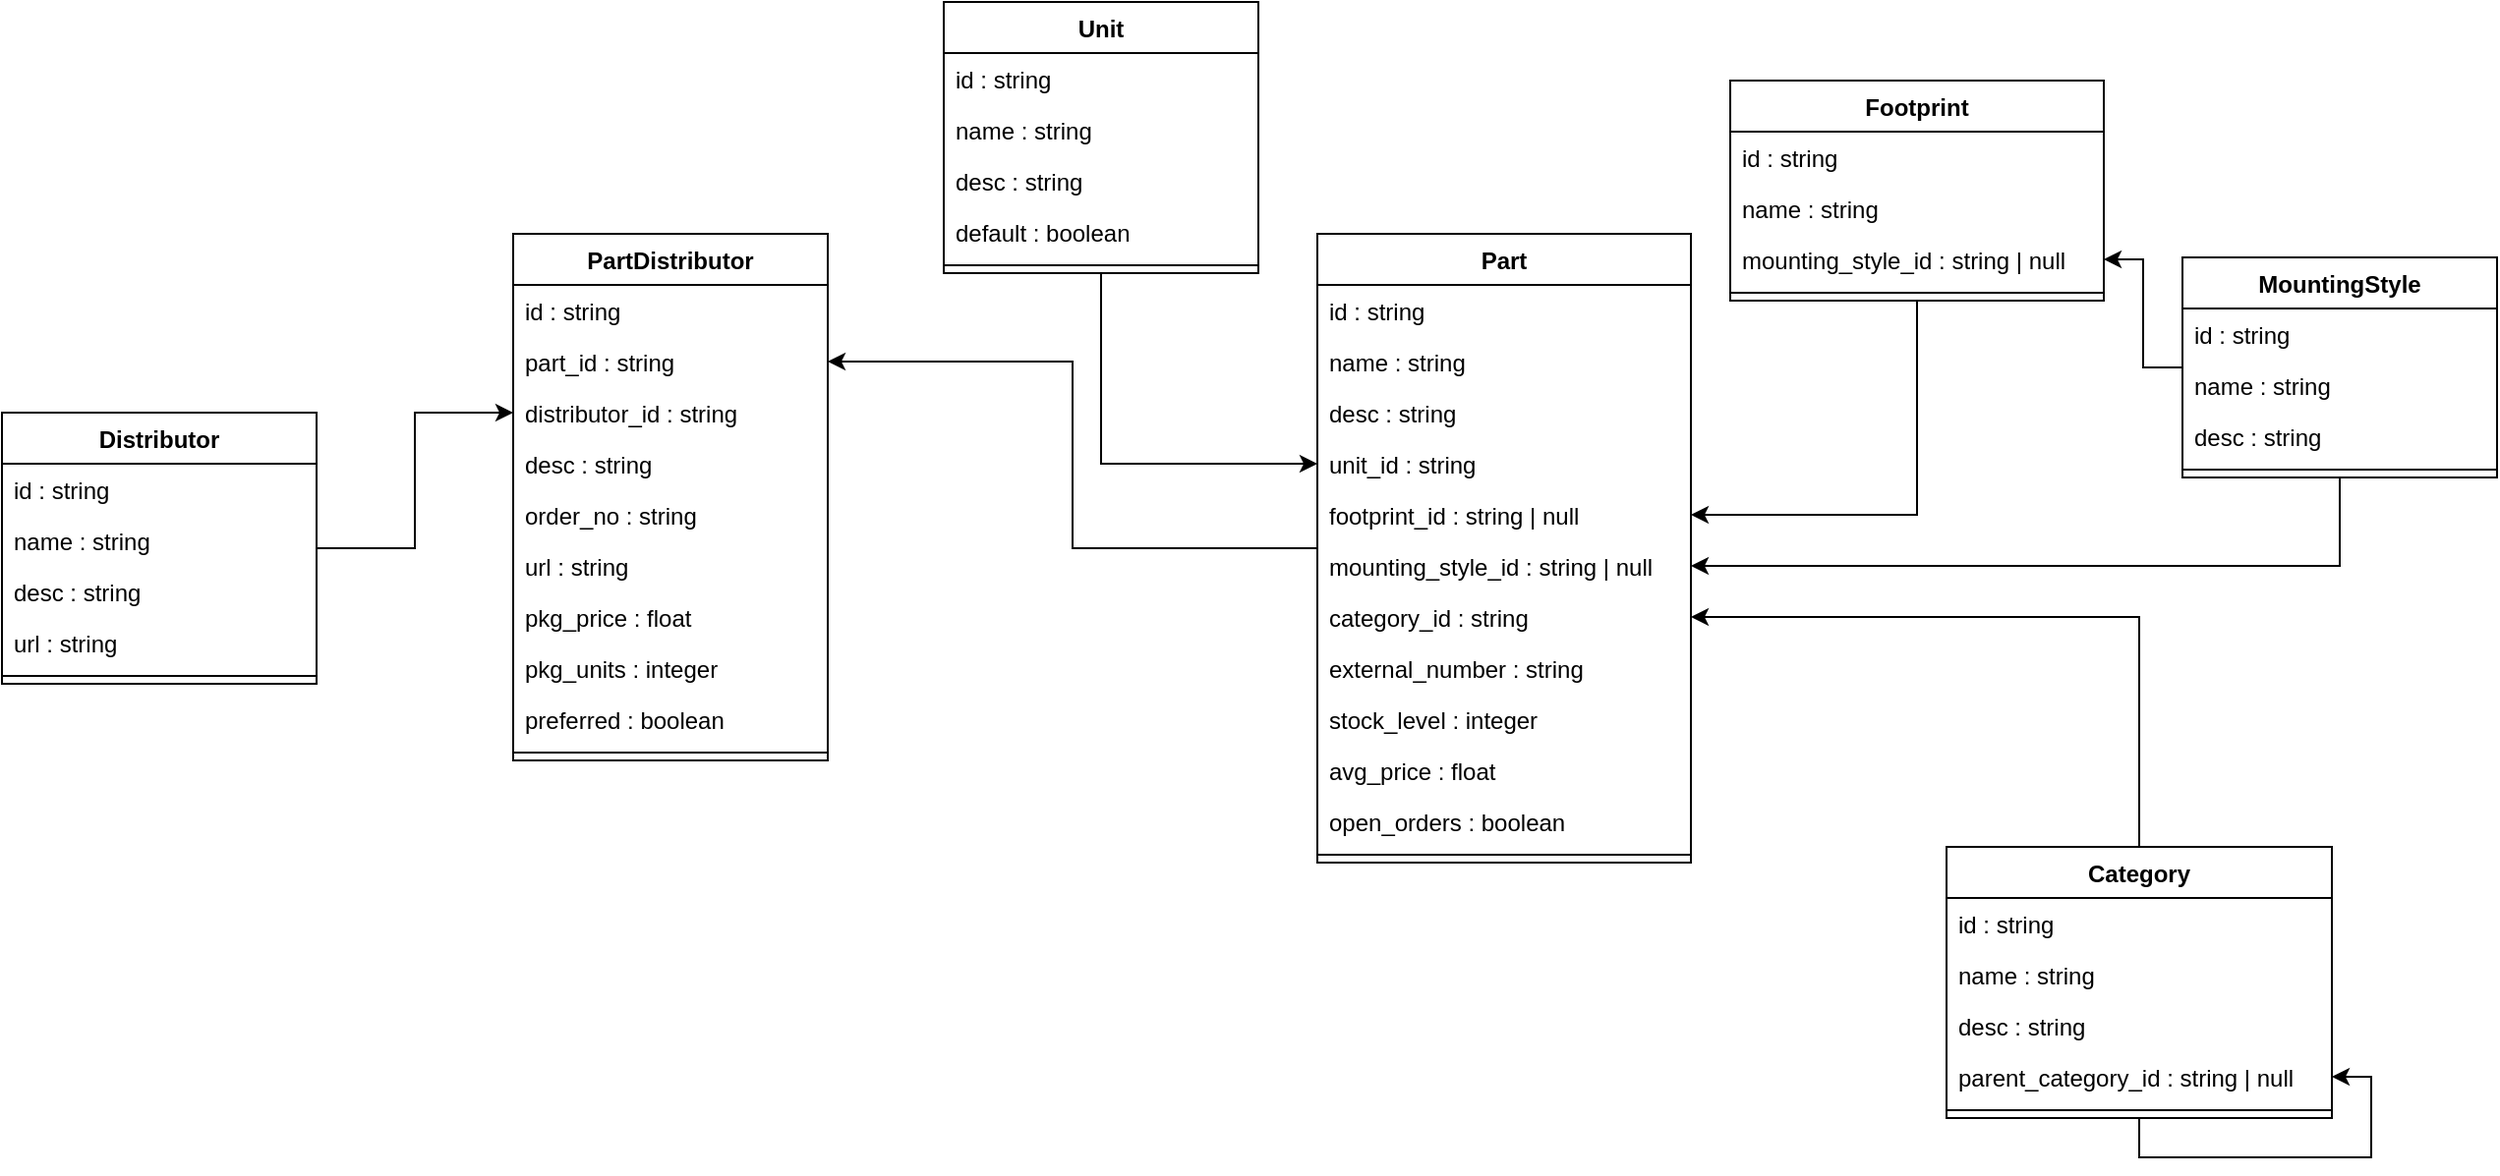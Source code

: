 <mxfile version="18.0.6" type="device"><diagram id="C5RBs43oDa-KdzZeNtuy" name="Page-1"><mxGraphModel dx="2889" dy="1167" grid="1" gridSize="10" guides="1" tooltips="1" connect="1" arrows="1" fold="1" page="1" pageScale="1" pageWidth="827" pageHeight="1169" math="0" shadow="0"><root><mxCell id="WIyWlLk6GJQsqaUBKTNV-0"/><mxCell id="WIyWlLk6GJQsqaUBKTNV-1" parent="WIyWlLk6GJQsqaUBKTNV-0"/><mxCell id="JeSXr1I24BMT02iOj9I2-17" style="edgeStyle=orthogonalEdgeStyle;rounded=0;orthogonalLoop=1;jettySize=auto;html=1;" parent="WIyWlLk6GJQsqaUBKTNV-1" source="TyrT48OzRcMUlwhW9ApC-0" target="JeSXr1I24BMT02iOj9I2-9" edge="1"><mxGeometry relative="1" as="geometry"/></mxCell><mxCell id="TyrT48OzRcMUlwhW9ApC-0" value="MountingStyle" style="swimlane;fontStyle=1;align=center;verticalAlign=top;childLayout=stackLayout;horizontal=1;startSize=26;horizontalStack=0;resizeParent=1;resizeParentMax=0;resizeLast=0;collapsible=1;marginBottom=0;" parent="WIyWlLk6GJQsqaUBKTNV-1" vertex="1"><mxGeometry x="649" y="220" width="160" height="112" as="geometry"/></mxCell><mxCell id="TyrT48OzRcMUlwhW9ApC-1" value="id : string" style="text;strokeColor=none;fillColor=none;align=left;verticalAlign=top;spacingLeft=4;spacingRight=4;overflow=hidden;rotatable=0;points=[[0,0.5],[1,0.5]];portConstraint=eastwest;" parent="TyrT48OzRcMUlwhW9ApC-0" vertex="1"><mxGeometry y="26" width="160" height="26" as="geometry"/></mxCell><mxCell id="TyrT48OzRcMUlwhW9ApC-4" value="name : string" style="text;strokeColor=none;fillColor=none;align=left;verticalAlign=top;spacingLeft=4;spacingRight=4;overflow=hidden;rotatable=0;points=[[0,0.5],[1,0.5]];portConstraint=eastwest;" parent="TyrT48OzRcMUlwhW9ApC-0" vertex="1"><mxGeometry y="52" width="160" height="26" as="geometry"/></mxCell><mxCell id="TyrT48OzRcMUlwhW9ApC-5" value="desc : string" style="text;strokeColor=none;fillColor=none;align=left;verticalAlign=top;spacingLeft=4;spacingRight=4;overflow=hidden;rotatable=0;points=[[0,0.5],[1,0.5]];portConstraint=eastwest;" parent="TyrT48OzRcMUlwhW9ApC-0" vertex="1"><mxGeometry y="78" width="160" height="26" as="geometry"/></mxCell><mxCell id="TyrT48OzRcMUlwhW9ApC-2" value="" style="line;strokeWidth=1;fillColor=none;align=left;verticalAlign=middle;spacingTop=-1;spacingLeft=3;spacingRight=3;rotatable=0;labelPosition=right;points=[];portConstraint=eastwest;" parent="TyrT48OzRcMUlwhW9ApC-0" vertex="1"><mxGeometry y="104" width="160" height="8" as="geometry"/></mxCell><mxCell id="JeSXr1I24BMT02iOj9I2-16" style="edgeStyle=orthogonalEdgeStyle;rounded=0;orthogonalLoop=1;jettySize=auto;html=1;" parent="WIyWlLk6GJQsqaUBKTNV-1" source="RS67MJvGB5C3cpKeubtu-0" target="JeSXr1I24BMT02iOj9I2-7" edge="1"><mxGeometry relative="1" as="geometry"/></mxCell><mxCell id="RS67MJvGB5C3cpKeubtu-0" value="Footprint" style="swimlane;fontStyle=1;align=center;verticalAlign=top;childLayout=stackLayout;horizontal=1;startSize=26;horizontalStack=0;resizeParent=1;resizeParentMax=0;resizeLast=0;collapsible=1;marginBottom=0;" parent="WIyWlLk6GJQsqaUBKTNV-1" vertex="1"><mxGeometry x="419" y="130" width="190" height="112" as="geometry"/></mxCell><mxCell id="RS67MJvGB5C3cpKeubtu-1" value="id : string" style="text;strokeColor=none;fillColor=none;align=left;verticalAlign=top;spacingLeft=4;spacingRight=4;overflow=hidden;rotatable=0;points=[[0,0.5],[1,0.5]];portConstraint=eastwest;" parent="RS67MJvGB5C3cpKeubtu-0" vertex="1"><mxGeometry y="26" width="190" height="26" as="geometry"/></mxCell><mxCell id="RS67MJvGB5C3cpKeubtu-4" value="name : string" style="text;strokeColor=none;fillColor=none;align=left;verticalAlign=top;spacingLeft=4;spacingRight=4;overflow=hidden;rotatable=0;points=[[0,0.5],[1,0.5]];portConstraint=eastwest;" parent="RS67MJvGB5C3cpKeubtu-0" vertex="1"><mxGeometry y="52" width="190" height="26" as="geometry"/></mxCell><mxCell id="RS67MJvGB5C3cpKeubtu-5" value="mounting_style_id : string | null" style="text;strokeColor=none;fillColor=none;align=left;verticalAlign=top;spacingLeft=4;spacingRight=4;overflow=hidden;rotatable=0;points=[[0,0.5],[1,0.5]];portConstraint=eastwest;" parent="RS67MJvGB5C3cpKeubtu-0" vertex="1"><mxGeometry y="78" width="190" height="26" as="geometry"/></mxCell><mxCell id="RS67MJvGB5C3cpKeubtu-2" value="" style="line;strokeWidth=1;fillColor=none;align=left;verticalAlign=middle;spacingTop=-1;spacingLeft=3;spacingRight=3;rotatable=0;labelPosition=right;points=[];portConstraint=eastwest;" parent="RS67MJvGB5C3cpKeubtu-0" vertex="1"><mxGeometry y="104" width="190" height="8" as="geometry"/></mxCell><mxCell id="RS67MJvGB5C3cpKeubtu-6" style="edgeStyle=orthogonalEdgeStyle;rounded=0;orthogonalLoop=1;jettySize=auto;html=1;entryX=1;entryY=0.5;entryDx=0;entryDy=0;" parent="WIyWlLk6GJQsqaUBKTNV-1" source="TyrT48OzRcMUlwhW9ApC-0" target="RS67MJvGB5C3cpKeubtu-5" edge="1"><mxGeometry relative="1" as="geometry"/></mxCell><mxCell id="JeSXr1I24BMT02iOj9I2-18" style="edgeStyle=orthogonalEdgeStyle;rounded=0;orthogonalLoop=1;jettySize=auto;html=1;" parent="WIyWlLk6GJQsqaUBKTNV-1" source="RS67MJvGB5C3cpKeubtu-7" target="JeSXr1I24BMT02iOj9I2-10" edge="1"><mxGeometry relative="1" as="geometry"/></mxCell><mxCell id="RS67MJvGB5C3cpKeubtu-7" value="Category" style="swimlane;fontStyle=1;align=center;verticalAlign=top;childLayout=stackLayout;horizontal=1;startSize=26;horizontalStack=0;resizeParent=1;resizeParentMax=0;resizeLast=0;collapsible=1;marginBottom=0;" parent="WIyWlLk6GJQsqaUBKTNV-1" vertex="1"><mxGeometry x="529" y="520" width="196" height="138" as="geometry"/></mxCell><mxCell id="RS67MJvGB5C3cpKeubtu-8" value="id : string" style="text;strokeColor=none;fillColor=none;align=left;verticalAlign=top;spacingLeft=4;spacingRight=4;overflow=hidden;rotatable=0;points=[[0,0.5],[1,0.5]];portConstraint=eastwest;" parent="RS67MJvGB5C3cpKeubtu-7" vertex="1"><mxGeometry y="26" width="196" height="26" as="geometry"/></mxCell><mxCell id="RS67MJvGB5C3cpKeubtu-11" value="name : string" style="text;strokeColor=none;fillColor=none;align=left;verticalAlign=top;spacingLeft=4;spacingRight=4;overflow=hidden;rotatable=0;points=[[0,0.5],[1,0.5]];portConstraint=eastwest;" parent="RS67MJvGB5C3cpKeubtu-7" vertex="1"><mxGeometry y="52" width="196" height="26" as="geometry"/></mxCell><mxCell id="RS67MJvGB5C3cpKeubtu-12" value="desc : string" style="text;strokeColor=none;fillColor=none;align=left;verticalAlign=top;spacingLeft=4;spacingRight=4;overflow=hidden;rotatable=0;points=[[0,0.5],[1,0.5]];portConstraint=eastwest;" parent="RS67MJvGB5C3cpKeubtu-7" vertex="1"><mxGeometry y="78" width="196" height="26" as="geometry"/></mxCell><mxCell id="RS67MJvGB5C3cpKeubtu-13" value="parent_category_id : string | null" style="text;strokeColor=none;fillColor=none;align=left;verticalAlign=top;spacingLeft=4;spacingRight=4;overflow=hidden;rotatable=0;points=[[0,0.5],[1,0.5]];portConstraint=eastwest;" parent="RS67MJvGB5C3cpKeubtu-7" vertex="1"><mxGeometry y="104" width="196" height="26" as="geometry"/></mxCell><mxCell id="RS67MJvGB5C3cpKeubtu-9" value="" style="line;strokeWidth=1;fillColor=none;align=left;verticalAlign=middle;spacingTop=-1;spacingLeft=3;spacingRight=3;rotatable=0;labelPosition=right;points=[];portConstraint=eastwest;" parent="RS67MJvGB5C3cpKeubtu-7" vertex="1"><mxGeometry y="130" width="196" height="8" as="geometry"/></mxCell><mxCell id="RS67MJvGB5C3cpKeubtu-14" style="edgeStyle=orthogonalEdgeStyle;rounded=0;orthogonalLoop=1;jettySize=auto;html=1;" parent="RS67MJvGB5C3cpKeubtu-7" source="RS67MJvGB5C3cpKeubtu-7" target="RS67MJvGB5C3cpKeubtu-13" edge="1"><mxGeometry relative="1" as="geometry"/></mxCell><mxCell id="JeSXr1I24BMT02iOj9I2-19" style="edgeStyle=orthogonalEdgeStyle;rounded=0;orthogonalLoop=1;jettySize=auto;html=1;" parent="WIyWlLk6GJQsqaUBKTNV-1" source="Tr1gkAWnGnEgOBQo-CUW-0" target="JeSXr1I24BMT02iOj9I2-6" edge="1"><mxGeometry relative="1" as="geometry"/></mxCell><mxCell id="Tr1gkAWnGnEgOBQo-CUW-0" value="Unit" style="swimlane;fontStyle=1;align=center;verticalAlign=top;childLayout=stackLayout;horizontal=1;startSize=26;horizontalStack=0;resizeParent=1;resizeParentMax=0;resizeLast=0;collapsible=1;marginBottom=0;" parent="WIyWlLk6GJQsqaUBKTNV-1" vertex="1"><mxGeometry x="19" y="90" width="160" height="138" as="geometry"/></mxCell><mxCell id="Tr1gkAWnGnEgOBQo-CUW-1" value="id : string" style="text;strokeColor=none;fillColor=none;align=left;verticalAlign=top;spacingLeft=4;spacingRight=4;overflow=hidden;rotatable=0;points=[[0,0.5],[1,0.5]];portConstraint=eastwest;" parent="Tr1gkAWnGnEgOBQo-CUW-0" vertex="1"><mxGeometry y="26" width="160" height="26" as="geometry"/></mxCell><mxCell id="Tr1gkAWnGnEgOBQo-CUW-6" value="name : string" style="text;strokeColor=none;fillColor=none;align=left;verticalAlign=top;spacingLeft=4;spacingRight=4;overflow=hidden;rotatable=0;points=[[0,0.5],[1,0.5]];portConstraint=eastwest;" parent="Tr1gkAWnGnEgOBQo-CUW-0" vertex="1"><mxGeometry y="52" width="160" height="26" as="geometry"/></mxCell><mxCell id="Tr1gkAWnGnEgOBQo-CUW-7" value="desc : string" style="text;strokeColor=none;fillColor=none;align=left;verticalAlign=top;spacingLeft=4;spacingRight=4;overflow=hidden;rotatable=0;points=[[0,0.5],[1,0.5]];portConstraint=eastwest;" parent="Tr1gkAWnGnEgOBQo-CUW-0" vertex="1"><mxGeometry y="78" width="160" height="26" as="geometry"/></mxCell><mxCell id="Tr1gkAWnGnEgOBQo-CUW-8" value="default : boolean" style="text;strokeColor=none;fillColor=none;align=left;verticalAlign=top;spacingLeft=4;spacingRight=4;overflow=hidden;rotatable=0;points=[[0,0.5],[1,0.5]];portConstraint=eastwest;" parent="Tr1gkAWnGnEgOBQo-CUW-0" vertex="1"><mxGeometry y="104" width="160" height="26" as="geometry"/></mxCell><mxCell id="Tr1gkAWnGnEgOBQo-CUW-2" value="" style="line;strokeWidth=1;fillColor=none;align=left;verticalAlign=middle;spacingTop=-1;spacingLeft=3;spacingRight=3;rotatable=0;labelPosition=right;points=[];portConstraint=eastwest;" parent="Tr1gkAWnGnEgOBQo-CUW-0" vertex="1"><mxGeometry y="130" width="160" height="8" as="geometry"/></mxCell><mxCell id="5RGRm8W-B_C1a2ed9hxM-20" style="edgeStyle=orthogonalEdgeStyle;rounded=0;orthogonalLoop=1;jettySize=auto;html=1;" edge="1" parent="WIyWlLk6GJQsqaUBKTNV-1" source="JeSXr1I24BMT02iOj9I2-0" target="5RGRm8W-B_C1a2ed9hxM-11"><mxGeometry relative="1" as="geometry"/></mxCell><mxCell id="JeSXr1I24BMT02iOj9I2-0" value="Part" style="swimlane;fontStyle=1;align=center;verticalAlign=top;childLayout=stackLayout;horizontal=1;startSize=26;horizontalStack=0;resizeParent=1;resizeParentMax=0;resizeLast=0;collapsible=1;marginBottom=0;" parent="WIyWlLk6GJQsqaUBKTNV-1" vertex="1"><mxGeometry x="209" y="208" width="190" height="320" as="geometry"/></mxCell><mxCell id="JeSXr1I24BMT02iOj9I2-1" value="id : string" style="text;strokeColor=none;fillColor=none;align=left;verticalAlign=top;spacingLeft=4;spacingRight=4;overflow=hidden;rotatable=0;points=[[0,0.5],[1,0.5]];portConstraint=eastwest;" parent="JeSXr1I24BMT02iOj9I2-0" vertex="1"><mxGeometry y="26" width="190" height="26" as="geometry"/></mxCell><mxCell id="JeSXr1I24BMT02iOj9I2-4" value="name : string" style="text;strokeColor=none;fillColor=none;align=left;verticalAlign=top;spacingLeft=4;spacingRight=4;overflow=hidden;rotatable=0;points=[[0,0.5],[1,0.5]];portConstraint=eastwest;" parent="JeSXr1I24BMT02iOj9I2-0" vertex="1"><mxGeometry y="52" width="190" height="26" as="geometry"/></mxCell><mxCell id="JeSXr1I24BMT02iOj9I2-5" value="desc : string" style="text;strokeColor=none;fillColor=none;align=left;verticalAlign=top;spacingLeft=4;spacingRight=4;overflow=hidden;rotatable=0;points=[[0,0.5],[1,0.5]];portConstraint=eastwest;" parent="JeSXr1I24BMT02iOj9I2-0" vertex="1"><mxGeometry y="78" width="190" height="26" as="geometry"/></mxCell><mxCell id="JeSXr1I24BMT02iOj9I2-6" value="unit_id : string" style="text;strokeColor=none;fillColor=none;align=left;verticalAlign=top;spacingLeft=4;spacingRight=4;overflow=hidden;rotatable=0;points=[[0,0.5],[1,0.5]];portConstraint=eastwest;" parent="JeSXr1I24BMT02iOj9I2-0" vertex="1"><mxGeometry y="104" width="190" height="26" as="geometry"/></mxCell><mxCell id="JeSXr1I24BMT02iOj9I2-7" value="footprint_id : string | null" style="text;strokeColor=none;fillColor=none;align=left;verticalAlign=top;spacingLeft=4;spacingRight=4;overflow=hidden;rotatable=0;points=[[0,0.5],[1,0.5]];portConstraint=eastwest;" parent="JeSXr1I24BMT02iOj9I2-0" vertex="1"><mxGeometry y="130" width="190" height="26" as="geometry"/></mxCell><mxCell id="JeSXr1I24BMT02iOj9I2-9" value="mounting_style_id : string | null" style="text;strokeColor=none;fillColor=none;align=left;verticalAlign=top;spacingLeft=4;spacingRight=4;overflow=hidden;rotatable=0;points=[[0,0.5],[1,0.5]];portConstraint=eastwest;" parent="JeSXr1I24BMT02iOj9I2-0" vertex="1"><mxGeometry y="156" width="190" height="26" as="geometry"/></mxCell><mxCell id="JeSXr1I24BMT02iOj9I2-10" value="category_id : string" style="text;strokeColor=none;fillColor=none;align=left;verticalAlign=top;spacingLeft=4;spacingRight=4;overflow=hidden;rotatable=0;points=[[0,0.5],[1,0.5]];portConstraint=eastwest;" parent="JeSXr1I24BMT02iOj9I2-0" vertex="1"><mxGeometry y="182" width="190" height="26" as="geometry"/></mxCell><mxCell id="JeSXr1I24BMT02iOj9I2-11" value="external_number : string" style="text;strokeColor=none;fillColor=none;align=left;verticalAlign=top;spacingLeft=4;spacingRight=4;overflow=hidden;rotatable=0;points=[[0,0.5],[1,0.5]];portConstraint=eastwest;" parent="JeSXr1I24BMT02iOj9I2-0" vertex="1"><mxGeometry y="208" width="190" height="26" as="geometry"/></mxCell><mxCell id="JeSXr1I24BMT02iOj9I2-12" value="stock_level : integer" style="text;strokeColor=none;fillColor=none;align=left;verticalAlign=top;spacingLeft=4;spacingRight=4;overflow=hidden;rotatable=0;points=[[0,0.5],[1,0.5]];portConstraint=eastwest;" parent="JeSXr1I24BMT02iOj9I2-0" vertex="1"><mxGeometry y="234" width="190" height="26" as="geometry"/></mxCell><mxCell id="JeSXr1I24BMT02iOj9I2-13" value="avg_price : float" style="text;strokeColor=none;fillColor=none;align=left;verticalAlign=top;spacingLeft=4;spacingRight=4;overflow=hidden;rotatable=0;points=[[0,0.5],[1,0.5]];portConstraint=eastwest;" parent="JeSXr1I24BMT02iOj9I2-0" vertex="1"><mxGeometry y="260" width="190" height="26" as="geometry"/></mxCell><mxCell id="JeSXr1I24BMT02iOj9I2-14" value="open_orders : boolean" style="text;strokeColor=none;fillColor=none;align=left;verticalAlign=top;spacingLeft=4;spacingRight=4;overflow=hidden;rotatable=0;points=[[0,0.5],[1,0.5]];portConstraint=eastwest;" parent="JeSXr1I24BMT02iOj9I2-0" vertex="1"><mxGeometry y="286" width="190" height="26" as="geometry"/></mxCell><mxCell id="JeSXr1I24BMT02iOj9I2-2" value="" style="line;strokeWidth=1;fillColor=none;align=left;verticalAlign=middle;spacingTop=-1;spacingLeft=3;spacingRight=3;rotatable=0;labelPosition=right;points=[];portConstraint=eastwest;" parent="JeSXr1I24BMT02iOj9I2-0" vertex="1"><mxGeometry y="312" width="190" height="8" as="geometry"/></mxCell><mxCell id="5RGRm8W-B_C1a2ed9hxM-19" style="edgeStyle=orthogonalEdgeStyle;rounded=0;orthogonalLoop=1;jettySize=auto;html=1;" edge="1" parent="WIyWlLk6GJQsqaUBKTNV-1" source="5RGRm8W-B_C1a2ed9hxM-0" target="5RGRm8W-B_C1a2ed9hxM-12"><mxGeometry relative="1" as="geometry"/></mxCell><mxCell id="5RGRm8W-B_C1a2ed9hxM-0" value="Distributor" style="swimlane;fontStyle=1;align=center;verticalAlign=top;childLayout=stackLayout;horizontal=1;startSize=26;horizontalStack=0;resizeParent=1;resizeParentMax=0;resizeLast=0;collapsible=1;marginBottom=0;" vertex="1" parent="WIyWlLk6GJQsqaUBKTNV-1"><mxGeometry x="-460" y="299" width="160" height="138" as="geometry"/></mxCell><mxCell id="5RGRm8W-B_C1a2ed9hxM-1" value="id : string" style="text;strokeColor=none;fillColor=none;align=left;verticalAlign=top;spacingLeft=4;spacingRight=4;overflow=hidden;rotatable=0;points=[[0,0.5],[1,0.5]];portConstraint=eastwest;" vertex="1" parent="5RGRm8W-B_C1a2ed9hxM-0"><mxGeometry y="26" width="160" height="26" as="geometry"/></mxCell><mxCell id="5RGRm8W-B_C1a2ed9hxM-8" value="name : string" style="text;strokeColor=none;fillColor=none;align=left;verticalAlign=top;spacingLeft=4;spacingRight=4;overflow=hidden;rotatable=0;points=[[0,0.5],[1,0.5]];portConstraint=eastwest;" vertex="1" parent="5RGRm8W-B_C1a2ed9hxM-0"><mxGeometry y="52" width="160" height="26" as="geometry"/></mxCell><mxCell id="5RGRm8W-B_C1a2ed9hxM-9" value="desc : string" style="text;strokeColor=none;fillColor=none;align=left;verticalAlign=top;spacingLeft=4;spacingRight=4;overflow=hidden;rotatable=0;points=[[0,0.5],[1,0.5]];portConstraint=eastwest;" vertex="1" parent="5RGRm8W-B_C1a2ed9hxM-0"><mxGeometry y="78" width="160" height="26" as="geometry"/></mxCell><mxCell id="5RGRm8W-B_C1a2ed9hxM-10" value="url : string" style="text;strokeColor=none;fillColor=none;align=left;verticalAlign=top;spacingLeft=4;spacingRight=4;overflow=hidden;rotatable=0;points=[[0,0.5],[1,0.5]];portConstraint=eastwest;" vertex="1" parent="5RGRm8W-B_C1a2ed9hxM-0"><mxGeometry y="104" width="160" height="26" as="geometry"/></mxCell><mxCell id="5RGRm8W-B_C1a2ed9hxM-2" value="" style="line;strokeWidth=1;fillColor=none;align=left;verticalAlign=middle;spacingTop=-1;spacingLeft=3;spacingRight=3;rotatable=0;labelPosition=right;points=[];portConstraint=eastwest;" vertex="1" parent="5RGRm8W-B_C1a2ed9hxM-0"><mxGeometry y="130" width="160" height="8" as="geometry"/></mxCell><mxCell id="5RGRm8W-B_C1a2ed9hxM-4" value="PartDistributor" style="swimlane;fontStyle=1;align=center;verticalAlign=top;childLayout=stackLayout;horizontal=1;startSize=26;horizontalStack=0;resizeParent=1;resizeParentMax=0;resizeLast=0;collapsible=1;marginBottom=0;" vertex="1" parent="WIyWlLk6GJQsqaUBKTNV-1"><mxGeometry x="-200" y="208" width="160" height="268" as="geometry"/></mxCell><mxCell id="5RGRm8W-B_C1a2ed9hxM-5" value="id : string" style="text;strokeColor=none;fillColor=none;align=left;verticalAlign=top;spacingLeft=4;spacingRight=4;overflow=hidden;rotatable=0;points=[[0,0.5],[1,0.5]];portConstraint=eastwest;" vertex="1" parent="5RGRm8W-B_C1a2ed9hxM-4"><mxGeometry y="26" width="160" height="26" as="geometry"/></mxCell><mxCell id="5RGRm8W-B_C1a2ed9hxM-11" value="part_id : string" style="text;strokeColor=none;fillColor=none;align=left;verticalAlign=top;spacingLeft=4;spacingRight=4;overflow=hidden;rotatable=0;points=[[0,0.5],[1,0.5]];portConstraint=eastwest;" vertex="1" parent="5RGRm8W-B_C1a2ed9hxM-4"><mxGeometry y="52" width="160" height="26" as="geometry"/></mxCell><mxCell id="5RGRm8W-B_C1a2ed9hxM-12" value="distributor_id : string" style="text;strokeColor=none;fillColor=none;align=left;verticalAlign=top;spacingLeft=4;spacingRight=4;overflow=hidden;rotatable=0;points=[[0,0.5],[1,0.5]];portConstraint=eastwest;" vertex="1" parent="5RGRm8W-B_C1a2ed9hxM-4"><mxGeometry y="78" width="160" height="26" as="geometry"/></mxCell><mxCell id="5RGRm8W-B_C1a2ed9hxM-13" value="desc : string" style="text;strokeColor=none;fillColor=none;align=left;verticalAlign=top;spacingLeft=4;spacingRight=4;overflow=hidden;rotatable=0;points=[[0,0.5],[1,0.5]];portConstraint=eastwest;" vertex="1" parent="5RGRm8W-B_C1a2ed9hxM-4"><mxGeometry y="104" width="160" height="26" as="geometry"/></mxCell><mxCell id="5RGRm8W-B_C1a2ed9hxM-21" value="order_no : string" style="text;strokeColor=none;fillColor=none;align=left;verticalAlign=top;spacingLeft=4;spacingRight=4;overflow=hidden;rotatable=0;points=[[0,0.5],[1,0.5]];portConstraint=eastwest;" vertex="1" parent="5RGRm8W-B_C1a2ed9hxM-4"><mxGeometry y="130" width="160" height="26" as="geometry"/></mxCell><mxCell id="5RGRm8W-B_C1a2ed9hxM-14" value="url : string" style="text;strokeColor=none;fillColor=none;align=left;verticalAlign=top;spacingLeft=4;spacingRight=4;overflow=hidden;rotatable=0;points=[[0,0.5],[1,0.5]];portConstraint=eastwest;" vertex="1" parent="5RGRm8W-B_C1a2ed9hxM-4"><mxGeometry y="156" width="160" height="26" as="geometry"/></mxCell><mxCell id="5RGRm8W-B_C1a2ed9hxM-15" value="pkg_price : float" style="text;strokeColor=none;fillColor=none;align=left;verticalAlign=top;spacingLeft=4;spacingRight=4;overflow=hidden;rotatable=0;points=[[0,0.5],[1,0.5]];portConstraint=eastwest;" vertex="1" parent="5RGRm8W-B_C1a2ed9hxM-4"><mxGeometry y="182" width="160" height="26" as="geometry"/></mxCell><mxCell id="5RGRm8W-B_C1a2ed9hxM-16" value="pkg_units : integer" style="text;strokeColor=none;fillColor=none;align=left;verticalAlign=top;spacingLeft=4;spacingRight=4;overflow=hidden;rotatable=0;points=[[0,0.5],[1,0.5]];portConstraint=eastwest;" vertex="1" parent="5RGRm8W-B_C1a2ed9hxM-4"><mxGeometry y="208" width="160" height="26" as="geometry"/></mxCell><mxCell id="5RGRm8W-B_C1a2ed9hxM-17" value="preferred : boolean" style="text;strokeColor=none;fillColor=none;align=left;verticalAlign=top;spacingLeft=4;spacingRight=4;overflow=hidden;rotatable=0;points=[[0,0.5],[1,0.5]];portConstraint=eastwest;" vertex="1" parent="5RGRm8W-B_C1a2ed9hxM-4"><mxGeometry y="234" width="160" height="26" as="geometry"/></mxCell><mxCell id="5RGRm8W-B_C1a2ed9hxM-6" value="" style="line;strokeWidth=1;fillColor=none;align=left;verticalAlign=middle;spacingTop=-1;spacingLeft=3;spacingRight=3;rotatable=0;labelPosition=right;points=[];portConstraint=eastwest;" vertex="1" parent="5RGRm8W-B_C1a2ed9hxM-4"><mxGeometry y="260" width="160" height="8" as="geometry"/></mxCell></root></mxGraphModel></diagram></mxfile>